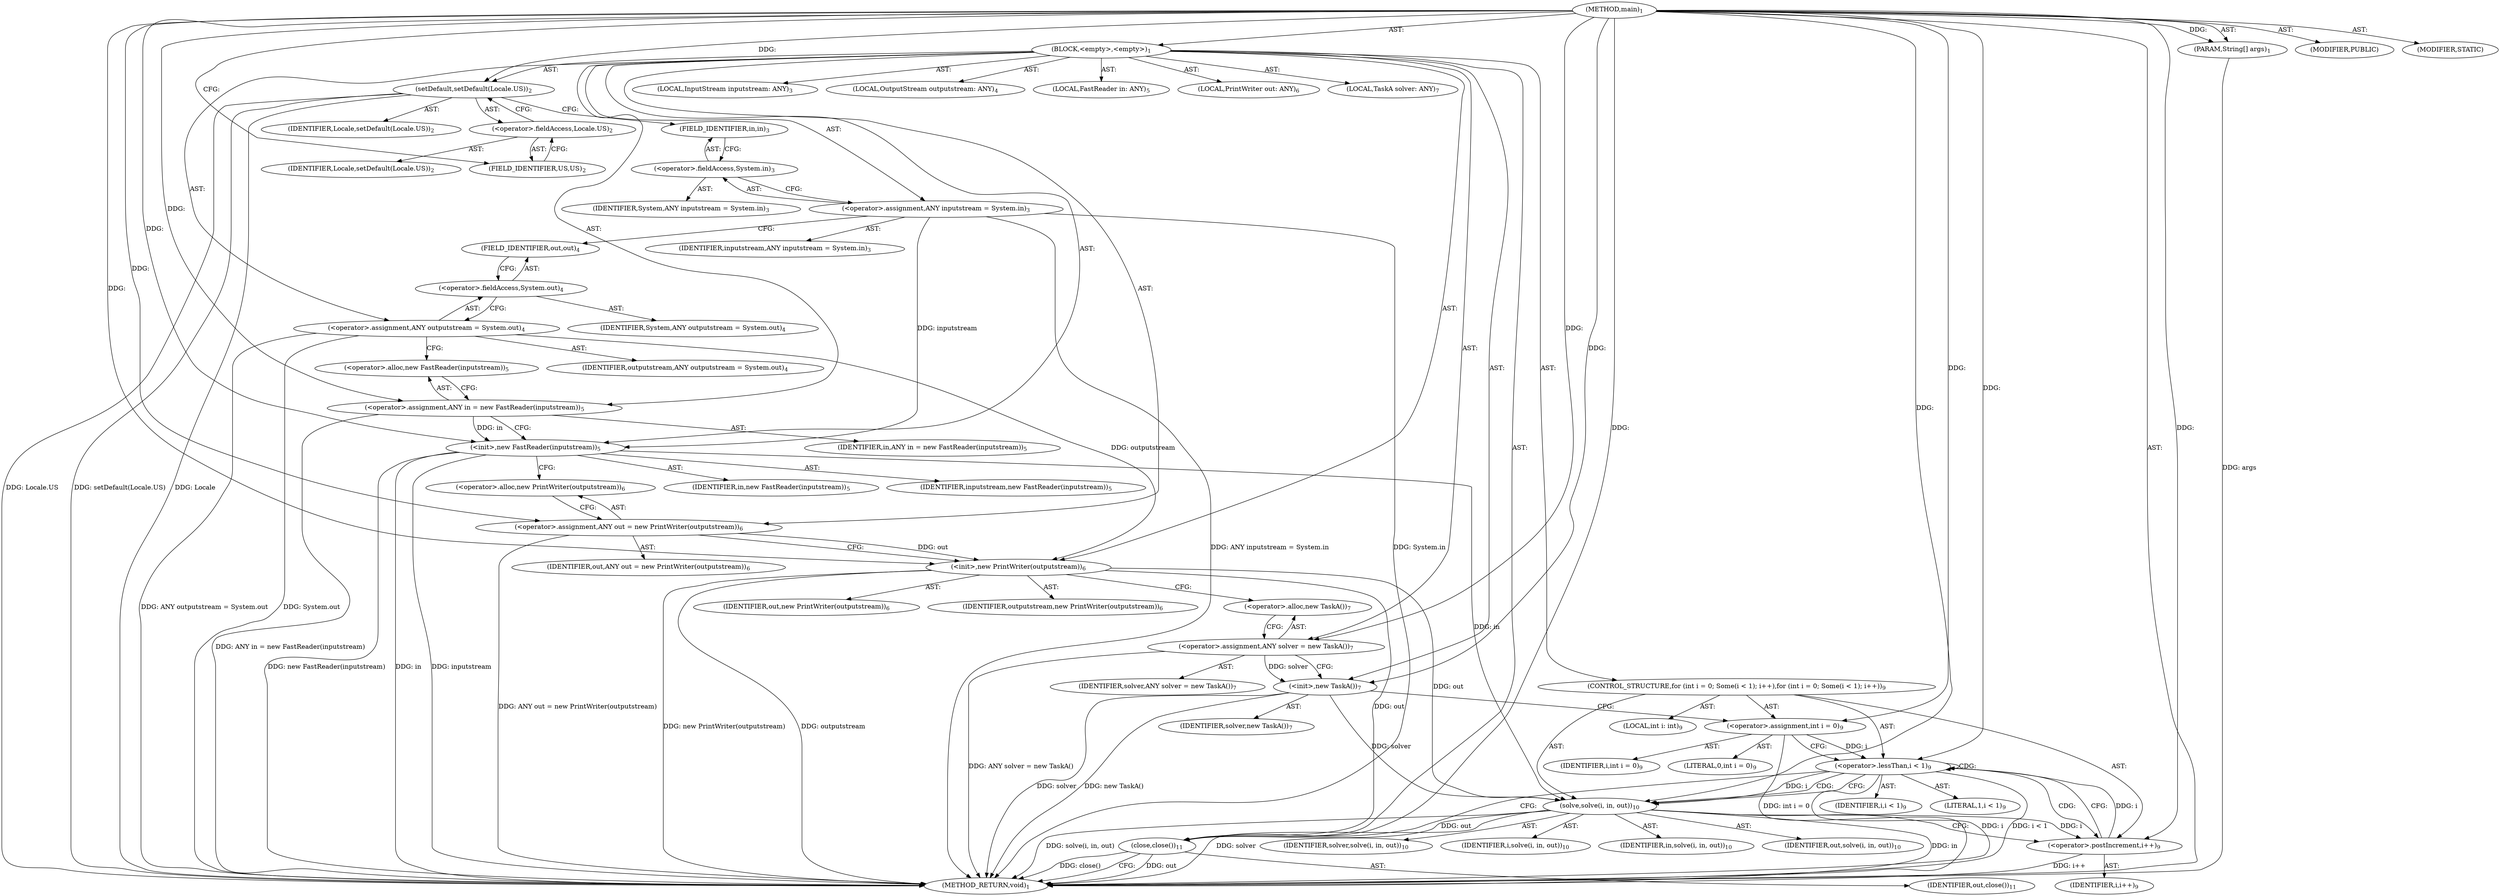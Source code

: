 digraph "main" {  
"23" [label = <(METHOD,main)<SUB>1</SUB>> ]
"24" [label = <(PARAM,String[] args)<SUB>1</SUB>> ]
"25" [label = <(BLOCK,&lt;empty&gt;,&lt;empty&gt;)<SUB>1</SUB>> ]
"26" [label = <(setDefault,setDefault(Locale.US))<SUB>2</SUB>> ]
"27" [label = <(IDENTIFIER,Locale,setDefault(Locale.US))<SUB>2</SUB>> ]
"28" [label = <(&lt;operator&gt;.fieldAccess,Locale.US)<SUB>2</SUB>> ]
"29" [label = <(IDENTIFIER,Locale,setDefault(Locale.US))<SUB>2</SUB>> ]
"30" [label = <(FIELD_IDENTIFIER,US,US)<SUB>2</SUB>> ]
"31" [label = <(LOCAL,InputStream inputstream: ANY)<SUB>3</SUB>> ]
"32" [label = <(&lt;operator&gt;.assignment,ANY inputstream = System.in)<SUB>3</SUB>> ]
"33" [label = <(IDENTIFIER,inputstream,ANY inputstream = System.in)<SUB>3</SUB>> ]
"34" [label = <(&lt;operator&gt;.fieldAccess,System.in)<SUB>3</SUB>> ]
"35" [label = <(IDENTIFIER,System,ANY inputstream = System.in)<SUB>3</SUB>> ]
"36" [label = <(FIELD_IDENTIFIER,in,in)<SUB>3</SUB>> ]
"37" [label = <(LOCAL,OutputStream outputstream: ANY)<SUB>4</SUB>> ]
"38" [label = <(&lt;operator&gt;.assignment,ANY outputstream = System.out)<SUB>4</SUB>> ]
"39" [label = <(IDENTIFIER,outputstream,ANY outputstream = System.out)<SUB>4</SUB>> ]
"40" [label = <(&lt;operator&gt;.fieldAccess,System.out)<SUB>4</SUB>> ]
"41" [label = <(IDENTIFIER,System,ANY outputstream = System.out)<SUB>4</SUB>> ]
"42" [label = <(FIELD_IDENTIFIER,out,out)<SUB>4</SUB>> ]
"4" [label = <(LOCAL,FastReader in: ANY)<SUB>5</SUB>> ]
"43" [label = <(&lt;operator&gt;.assignment,ANY in = new FastReader(inputstream))<SUB>5</SUB>> ]
"44" [label = <(IDENTIFIER,in,ANY in = new FastReader(inputstream))<SUB>5</SUB>> ]
"45" [label = <(&lt;operator&gt;.alloc,new FastReader(inputstream))<SUB>5</SUB>> ]
"46" [label = <(&lt;init&gt;,new FastReader(inputstream))<SUB>5</SUB>> ]
"3" [label = <(IDENTIFIER,in,new FastReader(inputstream))<SUB>5</SUB>> ]
"47" [label = <(IDENTIFIER,inputstream,new FastReader(inputstream))<SUB>5</SUB>> ]
"6" [label = <(LOCAL,PrintWriter out: ANY)<SUB>6</SUB>> ]
"48" [label = <(&lt;operator&gt;.assignment,ANY out = new PrintWriter(outputstream))<SUB>6</SUB>> ]
"49" [label = <(IDENTIFIER,out,ANY out = new PrintWriter(outputstream))<SUB>6</SUB>> ]
"50" [label = <(&lt;operator&gt;.alloc,new PrintWriter(outputstream))<SUB>6</SUB>> ]
"51" [label = <(&lt;init&gt;,new PrintWriter(outputstream))<SUB>6</SUB>> ]
"5" [label = <(IDENTIFIER,out,new PrintWriter(outputstream))<SUB>6</SUB>> ]
"52" [label = <(IDENTIFIER,outputstream,new PrintWriter(outputstream))<SUB>6</SUB>> ]
"8" [label = <(LOCAL,TaskA solver: ANY)<SUB>7</SUB>> ]
"53" [label = <(&lt;operator&gt;.assignment,ANY solver = new TaskA())<SUB>7</SUB>> ]
"54" [label = <(IDENTIFIER,solver,ANY solver = new TaskA())<SUB>7</SUB>> ]
"55" [label = <(&lt;operator&gt;.alloc,new TaskA())<SUB>7</SUB>> ]
"56" [label = <(&lt;init&gt;,new TaskA())<SUB>7</SUB>> ]
"7" [label = <(IDENTIFIER,solver,new TaskA())<SUB>7</SUB>> ]
"57" [label = <(CONTROL_STRUCTURE,for (int i = 0; Some(i &lt; 1); i++),for (int i = 0; Some(i &lt; 1); i++))<SUB>9</SUB>> ]
"58" [label = <(LOCAL,int i: int)<SUB>9</SUB>> ]
"59" [label = <(&lt;operator&gt;.assignment,int i = 0)<SUB>9</SUB>> ]
"60" [label = <(IDENTIFIER,i,int i = 0)<SUB>9</SUB>> ]
"61" [label = <(LITERAL,0,int i = 0)<SUB>9</SUB>> ]
"62" [label = <(&lt;operator&gt;.lessThan,i &lt; 1)<SUB>9</SUB>> ]
"63" [label = <(IDENTIFIER,i,i &lt; 1)<SUB>9</SUB>> ]
"64" [label = <(LITERAL,1,i &lt; 1)<SUB>9</SUB>> ]
"65" [label = <(&lt;operator&gt;.postIncrement,i++)<SUB>9</SUB>> ]
"66" [label = <(IDENTIFIER,i,i++)<SUB>9</SUB>> ]
"67" [label = <(solve,solve(i, in, out))<SUB>10</SUB>> ]
"68" [label = <(IDENTIFIER,solver,solve(i, in, out))<SUB>10</SUB>> ]
"69" [label = <(IDENTIFIER,i,solve(i, in, out))<SUB>10</SUB>> ]
"70" [label = <(IDENTIFIER,in,solve(i, in, out))<SUB>10</SUB>> ]
"71" [label = <(IDENTIFIER,out,solve(i, in, out))<SUB>10</SUB>> ]
"72" [label = <(close,close())<SUB>11</SUB>> ]
"73" [label = <(IDENTIFIER,out,close())<SUB>11</SUB>> ]
"74" [label = <(MODIFIER,PUBLIC)> ]
"75" [label = <(MODIFIER,STATIC)> ]
"76" [label = <(METHOD_RETURN,void)<SUB>1</SUB>> ]
  "23" -> "24"  [ label = "AST: "] 
  "23" -> "25"  [ label = "AST: "] 
  "23" -> "74"  [ label = "AST: "] 
  "23" -> "75"  [ label = "AST: "] 
  "23" -> "76"  [ label = "AST: "] 
  "25" -> "26"  [ label = "AST: "] 
  "25" -> "31"  [ label = "AST: "] 
  "25" -> "32"  [ label = "AST: "] 
  "25" -> "37"  [ label = "AST: "] 
  "25" -> "38"  [ label = "AST: "] 
  "25" -> "4"  [ label = "AST: "] 
  "25" -> "43"  [ label = "AST: "] 
  "25" -> "46"  [ label = "AST: "] 
  "25" -> "6"  [ label = "AST: "] 
  "25" -> "48"  [ label = "AST: "] 
  "25" -> "51"  [ label = "AST: "] 
  "25" -> "8"  [ label = "AST: "] 
  "25" -> "53"  [ label = "AST: "] 
  "25" -> "56"  [ label = "AST: "] 
  "25" -> "57"  [ label = "AST: "] 
  "25" -> "72"  [ label = "AST: "] 
  "26" -> "27"  [ label = "AST: "] 
  "26" -> "28"  [ label = "AST: "] 
  "28" -> "29"  [ label = "AST: "] 
  "28" -> "30"  [ label = "AST: "] 
  "32" -> "33"  [ label = "AST: "] 
  "32" -> "34"  [ label = "AST: "] 
  "34" -> "35"  [ label = "AST: "] 
  "34" -> "36"  [ label = "AST: "] 
  "38" -> "39"  [ label = "AST: "] 
  "38" -> "40"  [ label = "AST: "] 
  "40" -> "41"  [ label = "AST: "] 
  "40" -> "42"  [ label = "AST: "] 
  "43" -> "44"  [ label = "AST: "] 
  "43" -> "45"  [ label = "AST: "] 
  "46" -> "3"  [ label = "AST: "] 
  "46" -> "47"  [ label = "AST: "] 
  "48" -> "49"  [ label = "AST: "] 
  "48" -> "50"  [ label = "AST: "] 
  "51" -> "5"  [ label = "AST: "] 
  "51" -> "52"  [ label = "AST: "] 
  "53" -> "54"  [ label = "AST: "] 
  "53" -> "55"  [ label = "AST: "] 
  "56" -> "7"  [ label = "AST: "] 
  "57" -> "58"  [ label = "AST: "] 
  "57" -> "59"  [ label = "AST: "] 
  "57" -> "62"  [ label = "AST: "] 
  "57" -> "65"  [ label = "AST: "] 
  "57" -> "67"  [ label = "AST: "] 
  "59" -> "60"  [ label = "AST: "] 
  "59" -> "61"  [ label = "AST: "] 
  "62" -> "63"  [ label = "AST: "] 
  "62" -> "64"  [ label = "AST: "] 
  "65" -> "66"  [ label = "AST: "] 
  "67" -> "68"  [ label = "AST: "] 
  "67" -> "69"  [ label = "AST: "] 
  "67" -> "70"  [ label = "AST: "] 
  "67" -> "71"  [ label = "AST: "] 
  "72" -> "73"  [ label = "AST: "] 
  "26" -> "36"  [ label = "CFG: "] 
  "32" -> "42"  [ label = "CFG: "] 
  "38" -> "45"  [ label = "CFG: "] 
  "43" -> "46"  [ label = "CFG: "] 
  "46" -> "50"  [ label = "CFG: "] 
  "48" -> "51"  [ label = "CFG: "] 
  "51" -> "55"  [ label = "CFG: "] 
  "53" -> "56"  [ label = "CFG: "] 
  "56" -> "59"  [ label = "CFG: "] 
  "72" -> "76"  [ label = "CFG: "] 
  "28" -> "26"  [ label = "CFG: "] 
  "34" -> "32"  [ label = "CFG: "] 
  "40" -> "38"  [ label = "CFG: "] 
  "45" -> "43"  [ label = "CFG: "] 
  "50" -> "48"  [ label = "CFG: "] 
  "55" -> "53"  [ label = "CFG: "] 
  "59" -> "62"  [ label = "CFG: "] 
  "62" -> "67"  [ label = "CFG: "] 
  "62" -> "72"  [ label = "CFG: "] 
  "65" -> "62"  [ label = "CFG: "] 
  "67" -> "65"  [ label = "CFG: "] 
  "30" -> "28"  [ label = "CFG: "] 
  "36" -> "34"  [ label = "CFG: "] 
  "42" -> "40"  [ label = "CFG: "] 
  "23" -> "30"  [ label = "CFG: "] 
  "24" -> "76"  [ label = "DDG: args"] 
  "26" -> "76"  [ label = "DDG: Locale"] 
  "26" -> "76"  [ label = "DDG: Locale.US"] 
  "26" -> "76"  [ label = "DDG: setDefault(Locale.US)"] 
  "32" -> "76"  [ label = "DDG: System.in"] 
  "32" -> "76"  [ label = "DDG: ANY inputstream = System.in"] 
  "38" -> "76"  [ label = "DDG: System.out"] 
  "38" -> "76"  [ label = "DDG: ANY outputstream = System.out"] 
  "43" -> "76"  [ label = "DDG: ANY in = new FastReader(inputstream)"] 
  "46" -> "76"  [ label = "DDG: in"] 
  "46" -> "76"  [ label = "DDG: inputstream"] 
  "46" -> "76"  [ label = "DDG: new FastReader(inputstream)"] 
  "48" -> "76"  [ label = "DDG: ANY out = new PrintWriter(outputstream)"] 
  "51" -> "76"  [ label = "DDG: outputstream"] 
  "51" -> "76"  [ label = "DDG: new PrintWriter(outputstream)"] 
  "53" -> "76"  [ label = "DDG: ANY solver = new TaskA()"] 
  "56" -> "76"  [ label = "DDG: solver"] 
  "56" -> "76"  [ label = "DDG: new TaskA()"] 
  "59" -> "76"  [ label = "DDG: int i = 0"] 
  "62" -> "76"  [ label = "DDG: i"] 
  "62" -> "76"  [ label = "DDG: i &lt; 1"] 
  "72" -> "76"  [ label = "DDG: out"] 
  "72" -> "76"  [ label = "DDG: close()"] 
  "67" -> "76"  [ label = "DDG: solver"] 
  "67" -> "76"  [ label = "DDG: in"] 
  "67" -> "76"  [ label = "DDG: solve(i, in, out)"] 
  "65" -> "76"  [ label = "DDG: i++"] 
  "23" -> "24"  [ label = "DDG: "] 
  "23" -> "43"  [ label = "DDG: "] 
  "23" -> "48"  [ label = "DDG: "] 
  "23" -> "53"  [ label = "DDG: "] 
  "23" -> "26"  [ label = "DDG: "] 
  "43" -> "46"  [ label = "DDG: in"] 
  "23" -> "46"  [ label = "DDG: "] 
  "32" -> "46"  [ label = "DDG: inputstream"] 
  "48" -> "51"  [ label = "DDG: out"] 
  "23" -> "51"  [ label = "DDG: "] 
  "38" -> "51"  [ label = "DDG: outputstream"] 
  "53" -> "56"  [ label = "DDG: solver"] 
  "23" -> "56"  [ label = "DDG: "] 
  "23" -> "59"  [ label = "DDG: "] 
  "51" -> "72"  [ label = "DDG: out"] 
  "67" -> "72"  [ label = "DDG: out"] 
  "23" -> "72"  [ label = "DDG: "] 
  "59" -> "62"  [ label = "DDG: i"] 
  "65" -> "62"  [ label = "DDG: i"] 
  "23" -> "62"  [ label = "DDG: "] 
  "67" -> "65"  [ label = "DDG: i"] 
  "23" -> "65"  [ label = "DDG: "] 
  "56" -> "67"  [ label = "DDG: solver"] 
  "23" -> "67"  [ label = "DDG: "] 
  "62" -> "67"  [ label = "DDG: i"] 
  "46" -> "67"  [ label = "DDG: in"] 
  "51" -> "67"  [ label = "DDG: out"] 
  "62" -> "67"  [ label = "CDG: "] 
  "62" -> "65"  [ label = "CDG: "] 
  "62" -> "62"  [ label = "CDG: "] 
}
